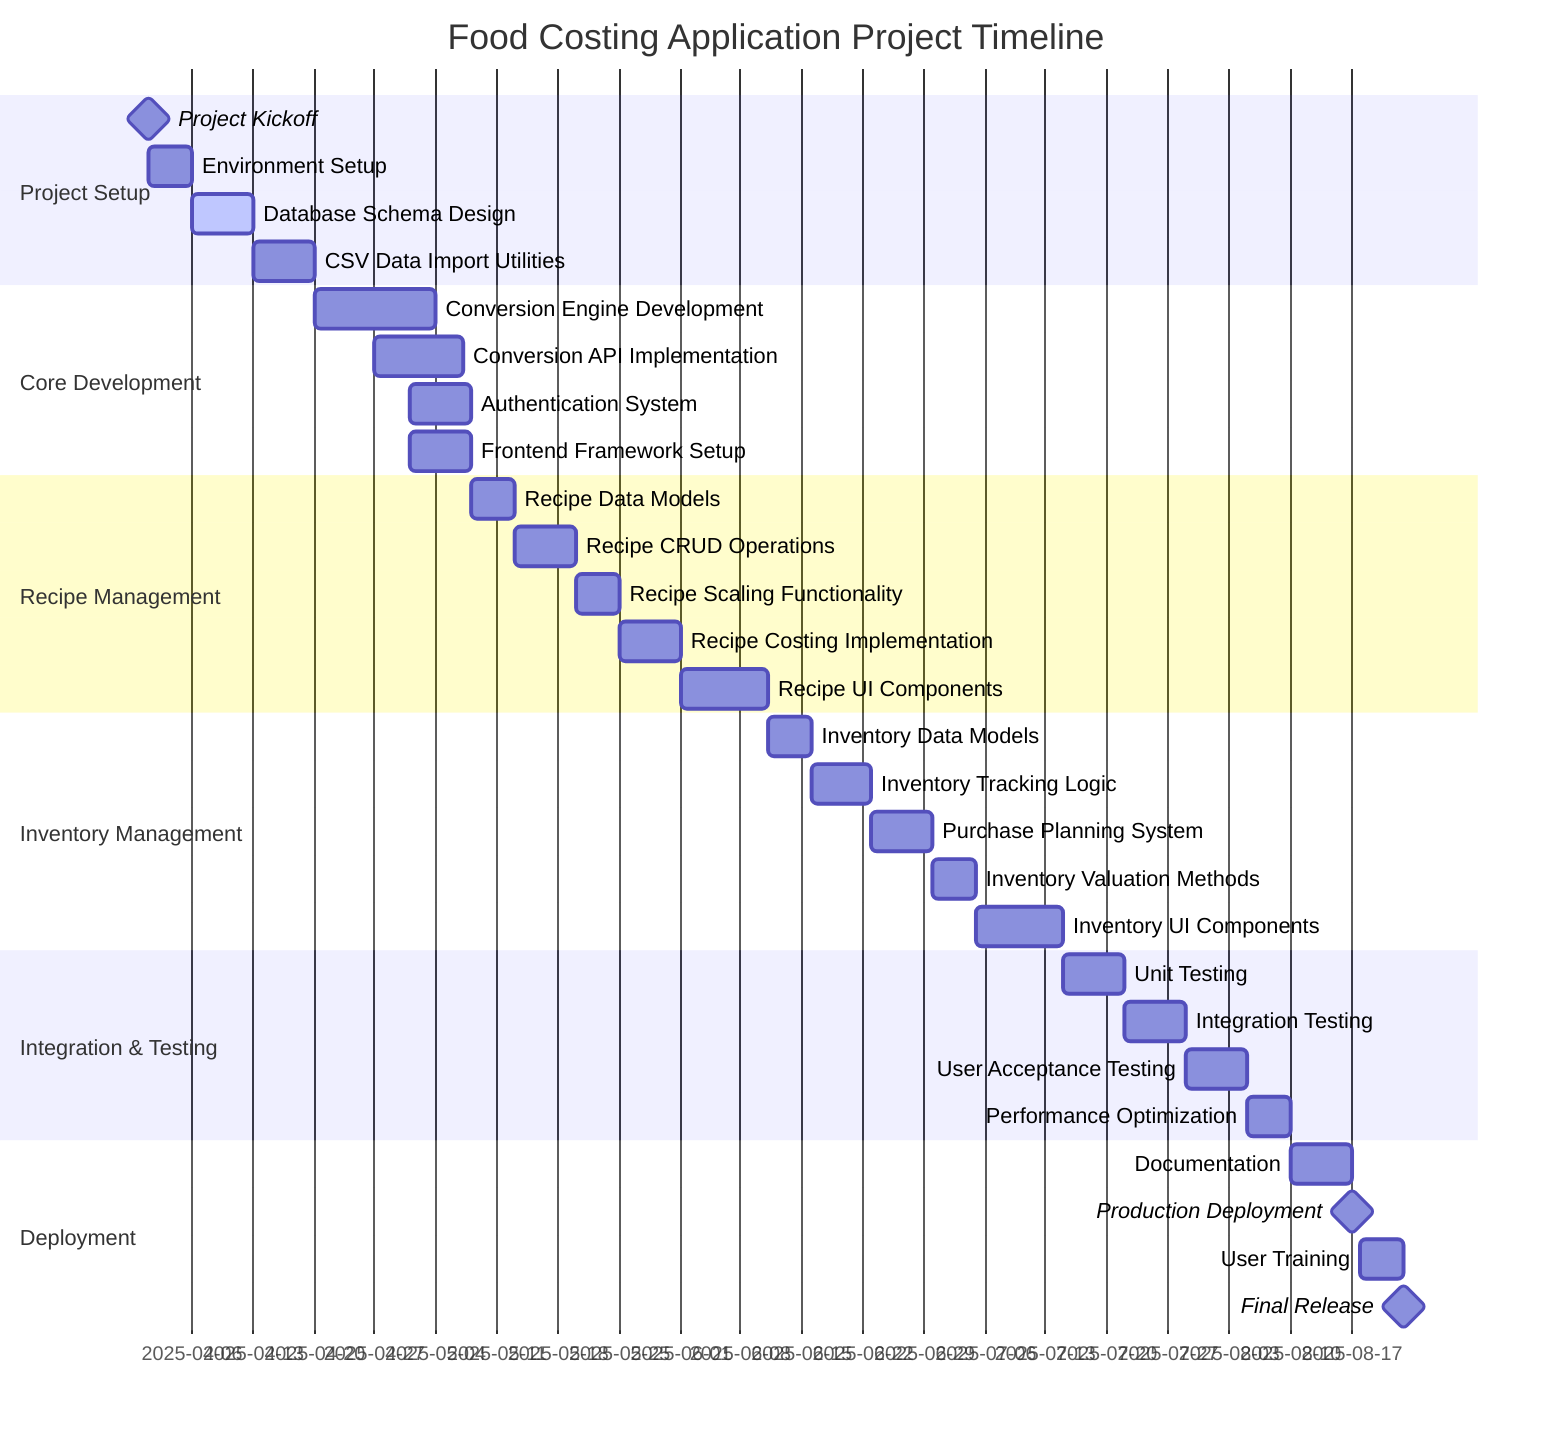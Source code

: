 gantt
    title Food Costing Application Project Timeline
    dateFormat  YYYY-MM-DD
    section Project Setup
    Project Kickoff                   :milestone, 2025-04-01, 0d
    Environment Setup                 :setup, 2025-04-01, 5d
    Database Schema Design            :active, schema, 2025-04-06, 7d
    CSV Data Import Utilities         :2025-04-13, 7d
    
    section Core Development
    Conversion Engine Development     :2025-04-20, 14d
    Conversion API Implementation     :2025-04-27, 10d
    Authentication System             :2025-05-01, 7d
    Frontend Framework Setup          :2025-05-01, 7d
    
    section Recipe Management
    Recipe Data Models                :2025-05-08, 5d
    Recipe CRUD Operations            :2025-05-13, 7d
    Recipe Scaling Functionality      :2025-05-20, 5d
    Recipe Costing Implementation     :2025-05-25, 7d
    Recipe UI Components              :2025-06-01, 10d
    
    section Inventory Management
    Inventory Data Models             :2025-06-11, 5d
    Inventory Tracking Logic          :2025-06-16, 7d
    Purchase Planning System          :2025-06-23, 7d
    Inventory Valuation Methods       :2025-06-30, 5d
    Inventory UI Components           :2025-07-05, 10d
    
    section Integration & Testing
    Unit Testing                      :2025-07-15, 7d
    Integration Testing               :2025-07-22, 7d
    User Acceptance Testing           :2025-07-29, 7d
    Performance Optimization          :2025-08-05, 5d
    
    section Deployment
    Documentation                     :2025-08-10, 7d
    Production Deployment             :milestone, 2025-08-17, 0d
    User Training                     :2025-08-18, 5d
    Final Release                     :milestone, 2025-08-23, 0d